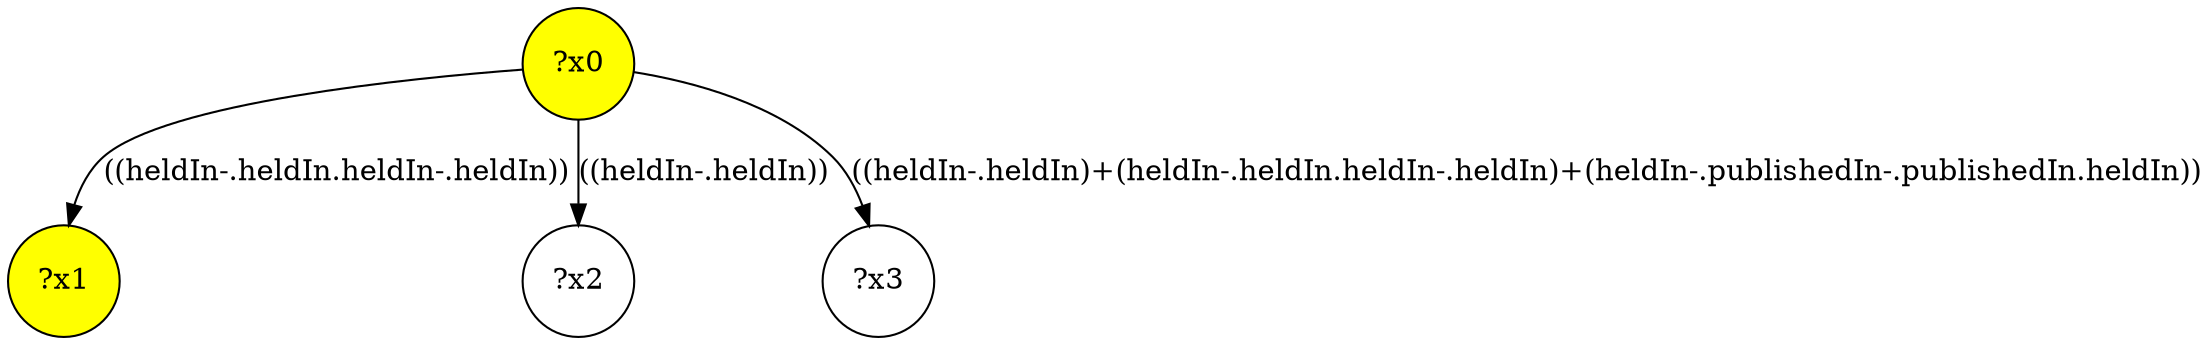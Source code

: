 digraph g {
	x0 [fillcolor="yellow", style="filled," shape=circle, label="?x0"];
	x1 [fillcolor="yellow", style="filled," shape=circle, label="?x1"];
	x0 -> x1 [label="((heldIn-.heldIn.heldIn-.heldIn))"];
	x2 [shape=circle, label="?x2"];
	x0 -> x2 [label="((heldIn-.heldIn))"];
	x3 [shape=circle, label="?x3"];
	x0 -> x3 [label="((heldIn-.heldIn)+(heldIn-.heldIn.heldIn-.heldIn)+(heldIn-.publishedIn-.publishedIn.heldIn))"];
}
